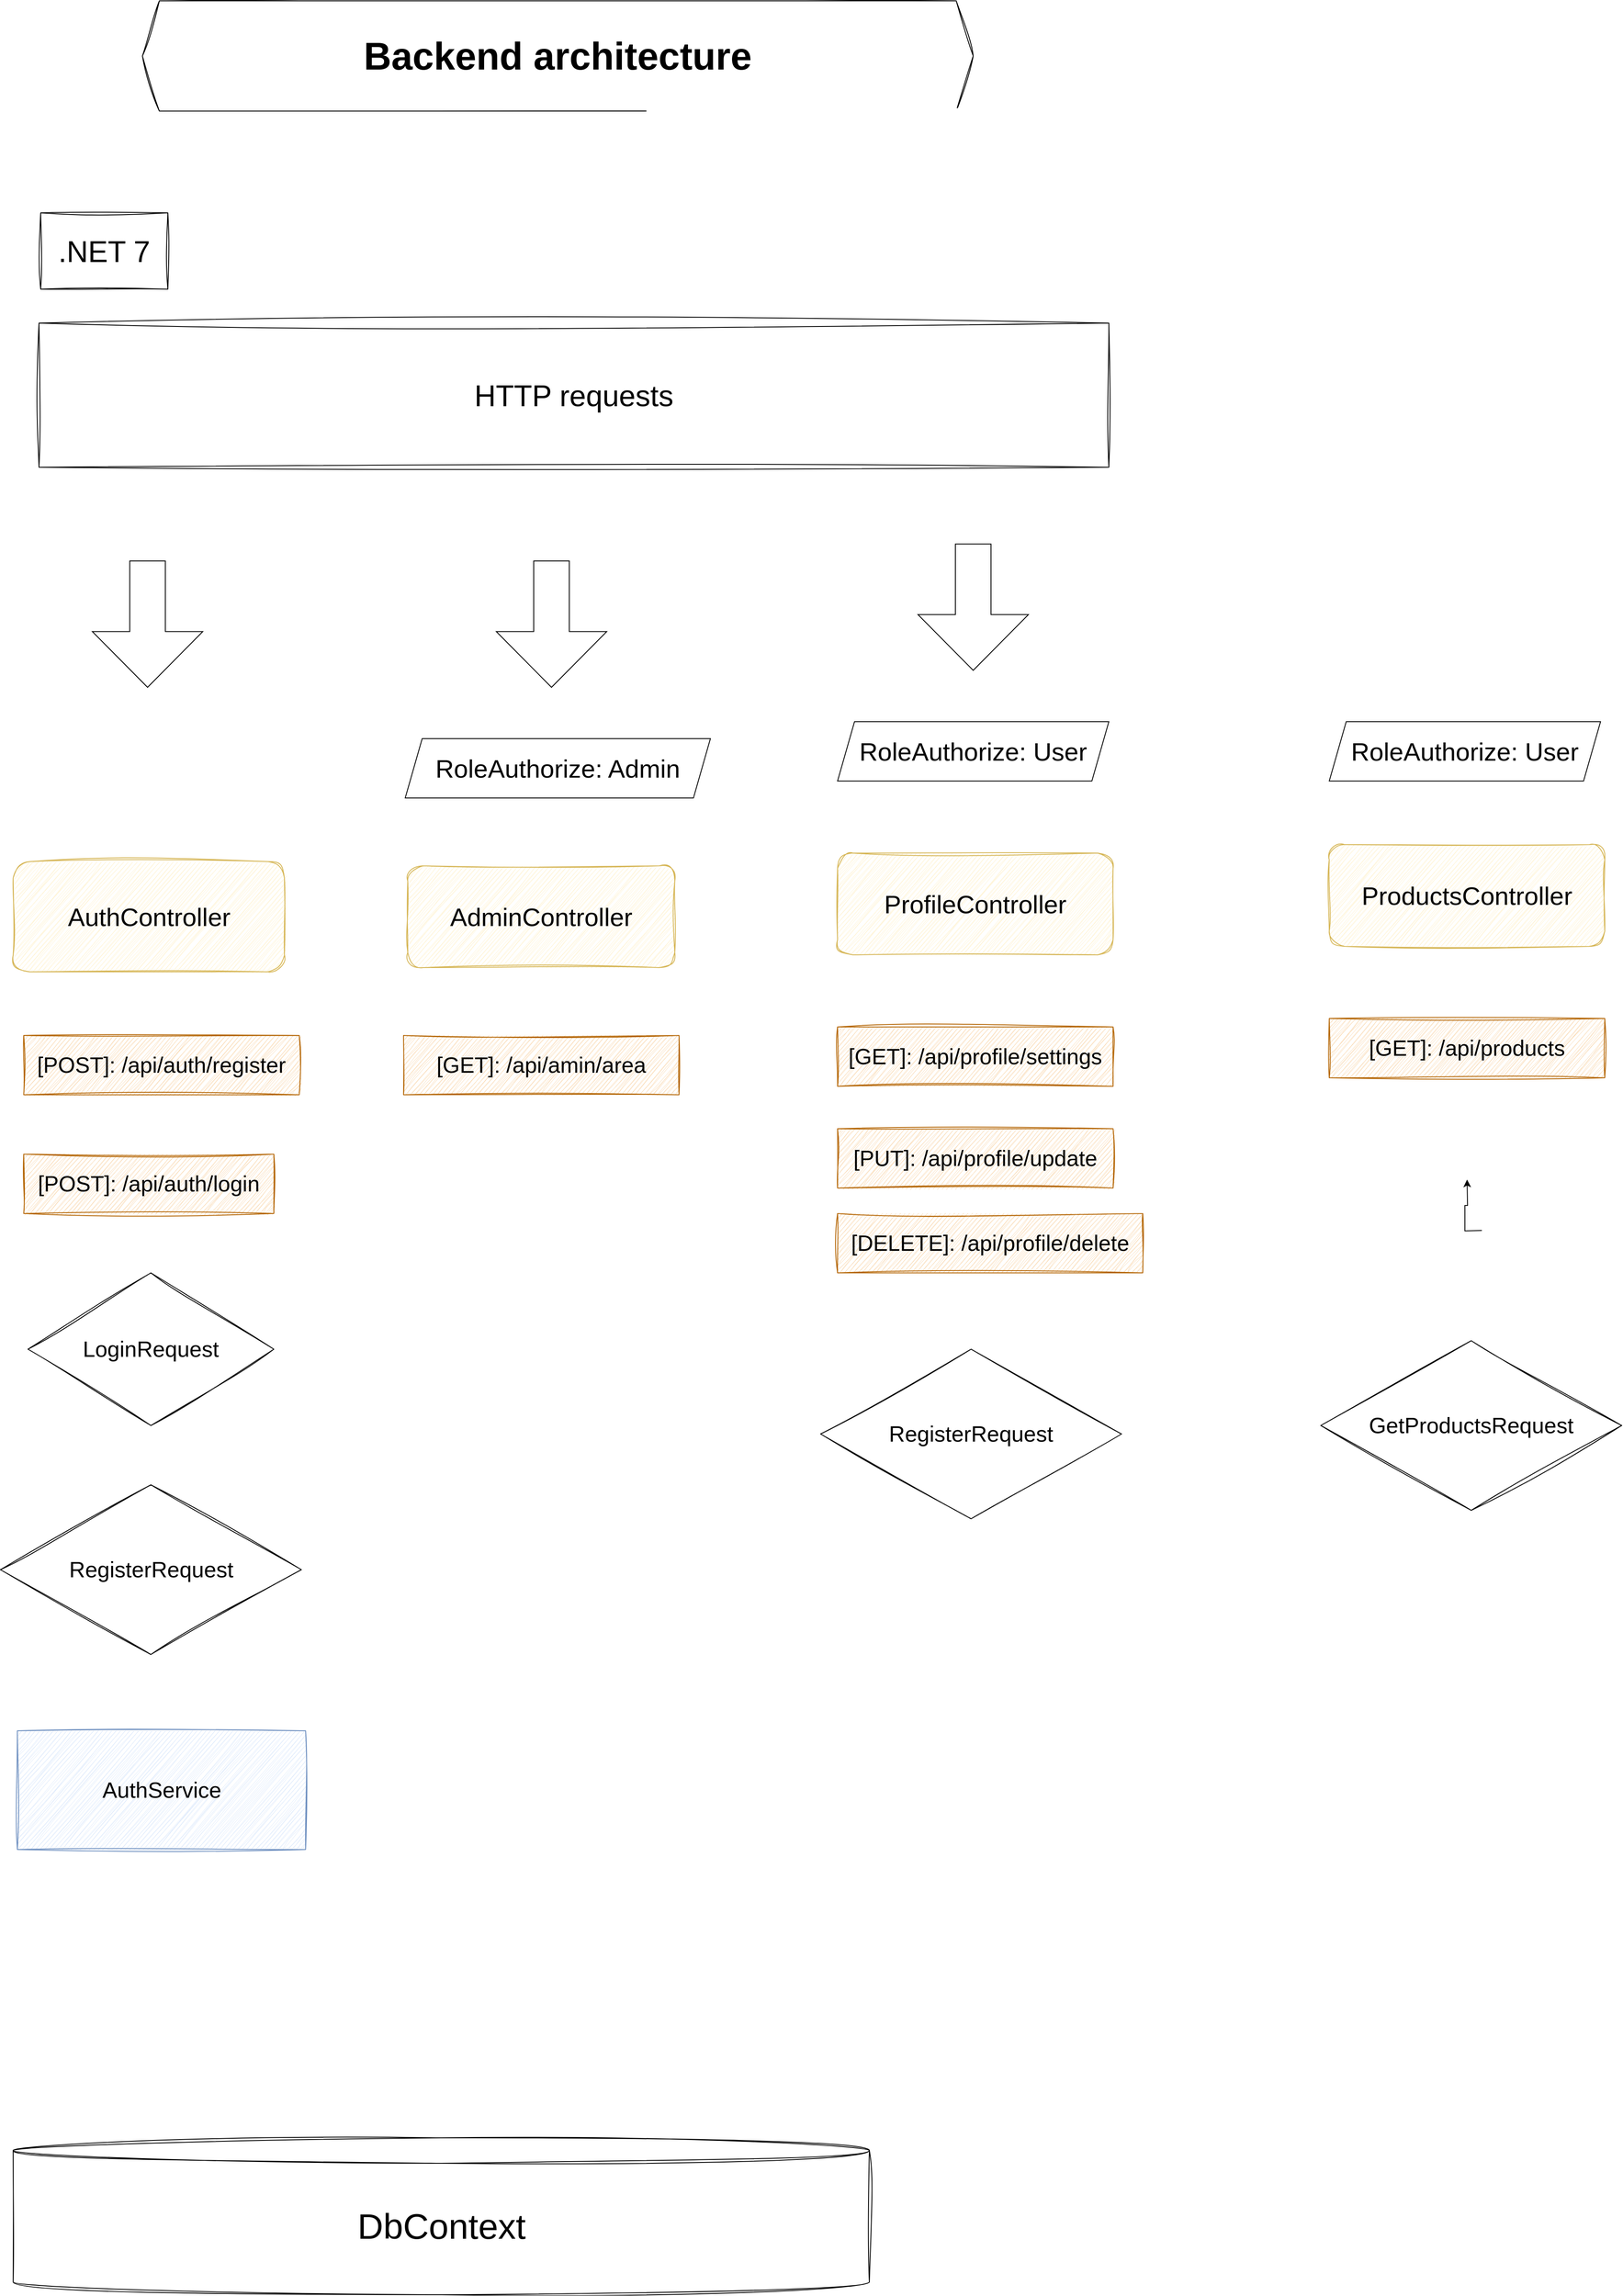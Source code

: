 <mxfile version="24.8.8">
  <diagram name="Page-1" id="TkWE0fHTsVaH-eZPvvB0">
    <mxGraphModel dx="4956" dy="7276" grid="1" gridSize="10" guides="1" tooltips="1" connect="1" arrows="1" fold="1" page="1" pageScale="1" pageWidth="3000" pageHeight="4000" math="0" shadow="0">
      <root>
        <mxCell id="0" />
        <mxCell id="1" parent="0" />
        <mxCell id="MKvbwcuUu4q-yP4E661C-5" value="" style="shape=flexArrow;endArrow=classic;html=1;rounded=0;width=42;endWidth=87.273;endSize=21.577;" edge="1" parent="1">
          <mxGeometry width="50" height="50" relative="1" as="geometry">
            <mxPoint x="1512.57" y="-3240" as="sourcePoint" />
            <mxPoint x="1512.57" y="-3090" as="targetPoint" />
          </mxGeometry>
        </mxCell>
        <mxCell id="MKvbwcuUu4q-yP4E661C-6" value="" style="shape=flexArrow;endArrow=classic;html=1;rounded=0;width=42;endWidth=87.273;endSize=21.577;" edge="1" parent="1">
          <mxGeometry width="50" height="50" relative="1" as="geometry">
            <mxPoint x="2010" y="-3260" as="sourcePoint" />
            <mxPoint x="2010" y="-3110" as="targetPoint" />
          </mxGeometry>
        </mxCell>
        <mxCell id="MKvbwcuUu4q-yP4E661C-7" value="" style="shape=flexArrow;endArrow=classic;html=1;rounded=0;width=42;endWidth=87.273;endSize=21.577;" edge="1" parent="1">
          <mxGeometry width="50" height="50" relative="1" as="geometry">
            <mxPoint x="1036.07" y="-3240" as="sourcePoint" />
            <mxPoint x="1036.07" y="-3090" as="targetPoint" />
          </mxGeometry>
        </mxCell>
        <mxCell id="MKvbwcuUu4q-yP4E661C-10" value="&lt;font style=&quot;font-size: 35px;&quot;&gt;HTTP requests&lt;/font&gt;" style="rounded=0;whiteSpace=wrap;html=1;sketch=1;curveFitting=1;jiggle=2;" vertex="1" parent="1">
          <mxGeometry x="908" y="-3520" width="1262" height="170" as="geometry" />
        </mxCell>
        <mxCell id="MKvbwcuUu4q-yP4E661C-13" value="&lt;font style=&quot;font-size: 30px;&quot;&gt;AuthController&lt;/font&gt;" style="rounded=1;whiteSpace=wrap;html=1;sketch=1;curveFitting=1;jiggle=2;fillColor=#fff2cc;strokeColor=#d6b656;" vertex="1" parent="1">
          <mxGeometry x="877.5" y="-2885" width="320" height="130" as="geometry" />
        </mxCell>
        <mxCell id="MKvbwcuUu4q-yP4E661C-14" value="&lt;font style=&quot;font-size: 30px;&quot;&gt;AdminController&lt;/font&gt;" style="rounded=1;whiteSpace=wrap;html=1;sketch=1;curveFitting=1;jiggle=2;fillColor=#fff2cc;strokeColor=#d6b656;" vertex="1" parent="1">
          <mxGeometry x="1343" y="-2880" width="315" height="120" as="geometry" />
        </mxCell>
        <mxCell id="MKvbwcuUu4q-yP4E661C-15" value="&lt;font style=&quot;font-size: 30px;&quot;&gt;ProfileController&lt;/font&gt;" style="rounded=1;whiteSpace=wrap;html=1;sketch=1;curveFitting=1;jiggle=2;fillColor=#fff2cc;strokeColor=#d6b656;fontSize=26;" vertex="1" parent="1">
          <mxGeometry x="1850" y="-2895" width="325" height="120" as="geometry" />
        </mxCell>
        <mxCell id="MKvbwcuUu4q-yP4E661C-16" value="&lt;font style=&quot;font-size: 26px;&quot;&gt;AuthService&lt;/font&gt;" style="rounded=0;whiteSpace=wrap;html=1;sketch=1;curveFitting=1;jiggle=2;fillColor=#dae8fc;strokeColor=#6c8ebf;" vertex="1" parent="1">
          <mxGeometry x="882.5" y="-1860" width="340" height="140" as="geometry" />
        </mxCell>
        <mxCell id="MKvbwcuUu4q-yP4E661C-17" value="&lt;font style=&quot;font-size: 42px;&quot;&gt;DbContext&lt;/font&gt;" style="shape=cylinder3;whiteSpace=wrap;html=1;boundedLbl=1;backgroundOutline=1;size=15;sketch=1;curveFitting=1;jiggle=2;" vertex="1" parent="1">
          <mxGeometry x="877.5" y="-1380" width="1010" height="185" as="geometry" />
        </mxCell>
        <mxCell id="MKvbwcuUu4q-yP4E661C-18" value="&lt;span style=&quot;font-size: 26px;&quot;&gt;[POST]: /api/auth/register&lt;/span&gt;" style="rounded=0;whiteSpace=wrap;html=1;sketch=1;curveFitting=1;jiggle=2;fillColor=#fad7ac;strokeColor=#b46504;" vertex="1" parent="1">
          <mxGeometry x="890" y="-2680" width="325" height="70" as="geometry" />
        </mxCell>
        <mxCell id="MKvbwcuUu4q-yP4E661C-20" value="&lt;font style=&quot;font-size: 45px;&quot;&gt;&lt;b&gt;Backend architecture&lt;/b&gt;&lt;/font&gt;" style="shape=hexagon;perimeter=hexagonPerimeter2;whiteSpace=wrap;html=1;fixedSize=1;sketch=1;curveFitting=1;jiggle=2;" vertex="1" parent="1">
          <mxGeometry x="1030" y="-3900" width="980" height="130" as="geometry" />
        </mxCell>
        <mxCell id="MKvbwcuUu4q-yP4E661C-21" value="&lt;font style=&quot;font-size: 35px;&quot;&gt;.NET 7&lt;/font&gt;" style="rounded=0;whiteSpace=wrap;html=1;sketch=1;curveFitting=1;jiggle=2;" vertex="1" parent="1">
          <mxGeometry x="910" y="-3650" width="150" height="90" as="geometry" />
        </mxCell>
        <mxCell id="MKvbwcuUu4q-yP4E661C-26" value="&lt;span style=&quot;font-size: 26px;&quot;&gt;[POST]: /api/auth/login&lt;/span&gt;" style="rounded=0;whiteSpace=wrap;html=1;sketch=1;curveFitting=1;jiggle=2;fillColor=#fad7ac;strokeColor=#b46504;" vertex="1" parent="1">
          <mxGeometry x="890" y="-2540" width="295" height="70" as="geometry" />
        </mxCell>
        <mxCell id="MKvbwcuUu4q-yP4E661C-27" value="&lt;span style=&quot;font-size: 26px;&quot;&gt;[GET]: /api/profile/settings&lt;/span&gt;" style="rounded=0;whiteSpace=wrap;html=1;sketch=1;curveFitting=1;jiggle=2;fillColor=#fad7ac;strokeColor=#b46504;" vertex="1" parent="1">
          <mxGeometry x="1850" y="-2690" width="325" height="70" as="geometry" />
        </mxCell>
        <mxCell id="MKvbwcuUu4q-yP4E661C-28" value="&lt;span style=&quot;font-size: 26px;&quot;&gt;[PUT]: /api/profile/update&lt;/span&gt;" style="rounded=0;whiteSpace=wrap;html=1;sketch=1;curveFitting=1;jiggle=2;fillColor=#fad7ac;strokeColor=#b46504;" vertex="1" parent="1">
          <mxGeometry x="1850" y="-2570" width="325" height="70" as="geometry" />
        </mxCell>
        <mxCell id="MKvbwcuUu4q-yP4E661C-29" value="&lt;span style=&quot;font-size: 26px;&quot;&gt;[GET]: /api/amin/area&lt;/span&gt;" style="rounded=0;whiteSpace=wrap;html=1;sketch=1;curveFitting=1;jiggle=2;fillColor=#fad7ac;strokeColor=#b46504;" vertex="1" parent="1">
          <mxGeometry x="1338" y="-2680" width="325" height="70" as="geometry" />
        </mxCell>
        <mxCell id="MKvbwcuUu4q-yP4E661C-30" value="&lt;font style=&quot;font-size: 26px;&quot;&gt;LoginRequest&lt;/font&gt;" style="rhombus;whiteSpace=wrap;html=1;fillColor=none;sketch=1;curveFitting=1;jiggle=2;" vertex="1" parent="1">
          <mxGeometry x="895" y="-2400" width="290" height="180" as="geometry" />
        </mxCell>
        <mxCell id="MKvbwcuUu4q-yP4E661C-32" value="&lt;font style=&quot;font-size: 26px;&quot;&gt;RegisterRequest&lt;/font&gt;" style="rhombus;whiteSpace=wrap;html=1;fillColor=none;sketch=1;curveFitting=1;jiggle=2;" vertex="1" parent="1">
          <mxGeometry x="862.5" y="-2150" width="355" height="200" as="geometry" />
        </mxCell>
        <mxCell id="MKvbwcuUu4q-yP4E661C-33" value="&lt;font style=&quot;font-size: 26px;&quot;&gt;RegisterRequest&lt;/font&gt;" style="rhombus;whiteSpace=wrap;html=1;fillColor=none;sketch=1;curveFitting=1;jiggle=2;" vertex="1" parent="1">
          <mxGeometry x="1830" y="-2310" width="355" height="200" as="geometry" />
        </mxCell>
        <mxCell id="MKvbwcuUu4q-yP4E661C-34" value="&lt;font style=&quot;font-size: 30px;&quot;&gt;RoleAuthorize: Admin&lt;/font&gt;" style="shape=parallelogram;perimeter=parallelogramPerimeter;whiteSpace=wrap;html=1;fixedSize=1;" vertex="1" parent="1">
          <mxGeometry x="1340" y="-3030" width="360" height="70" as="geometry" />
        </mxCell>
        <mxCell id="MKvbwcuUu4q-yP4E661C-35" value="&lt;font style=&quot;font-size: 30px;&quot;&gt;RoleAuthorize: User&lt;/font&gt;" style="shape=parallelogram;perimeter=parallelogramPerimeter;whiteSpace=wrap;html=1;fixedSize=1;" vertex="1" parent="1">
          <mxGeometry x="1850" y="-3050" width="320" height="70" as="geometry" />
        </mxCell>
        <mxCell id="MKvbwcuUu4q-yP4E661C-40" value="&lt;span style=&quot;font-size: 26px;&quot;&gt;[DELETE]: /api/profile/delete&lt;/span&gt;" style="rounded=0;whiteSpace=wrap;html=1;sketch=1;curveFitting=1;jiggle=2;fillColor=#fad7ac;strokeColor=#b46504;" vertex="1" parent="1">
          <mxGeometry x="1850" y="-2470" width="360" height="70" as="geometry" />
        </mxCell>
        <mxCell id="MKvbwcuUu4q-yP4E661C-41" value="&lt;font style=&quot;font-size: 30px;&quot;&gt;ProductsController&lt;/font&gt;" style="rounded=1;whiteSpace=wrap;html=1;sketch=1;curveFitting=1;jiggle=2;fillColor=#fff2cc;strokeColor=#d6b656;fontSize=26;" vertex="1" parent="1">
          <mxGeometry x="2430" y="-2905" width="325" height="120" as="geometry" />
        </mxCell>
        <mxCell id="MKvbwcuUu4q-yP4E661C-42" value="&lt;span style=&quot;font-size: 26px;&quot;&gt;[GET]: /api/products&lt;/span&gt;" style="rounded=0;whiteSpace=wrap;html=1;sketch=1;curveFitting=1;jiggle=2;fillColor=#fad7ac;strokeColor=#b46504;" vertex="1" parent="1">
          <mxGeometry x="2430" y="-2700" width="325" height="70" as="geometry" />
        </mxCell>
        <mxCell id="MKvbwcuUu4q-yP4E661C-44" value="&lt;font style=&quot;font-size: 26px;&quot;&gt;GetProductsRequest&lt;/font&gt;" style="rhombus;whiteSpace=wrap;html=1;fillColor=none;sketch=1;curveFitting=1;jiggle=2;" vertex="1" parent="1">
          <mxGeometry x="2420" y="-2320" width="355" height="200" as="geometry" />
        </mxCell>
        <mxCell id="MKvbwcuUu4q-yP4E661C-45" value="&lt;font style=&quot;font-size: 30px;&quot;&gt;RoleAuthorize: User&lt;/font&gt;" style="shape=parallelogram;perimeter=parallelogramPerimeter;whiteSpace=wrap;html=1;fixedSize=1;" vertex="1" parent="1">
          <mxGeometry x="2430" y="-3050" width="320" height="70" as="geometry" />
        </mxCell>
        <mxCell id="MKvbwcuUu4q-yP4E661C-47" value="" style="edgeStyle=orthogonalEdgeStyle;rounded=0;orthogonalLoop=1;jettySize=auto;html=1;" edge="1" parent="1">
          <mxGeometry relative="1" as="geometry">
            <mxPoint x="2610" y="-2450.0" as="sourcePoint" />
            <mxPoint x="2592.571" y="-2510.0" as="targetPoint" />
          </mxGeometry>
        </mxCell>
      </root>
    </mxGraphModel>
  </diagram>
</mxfile>
